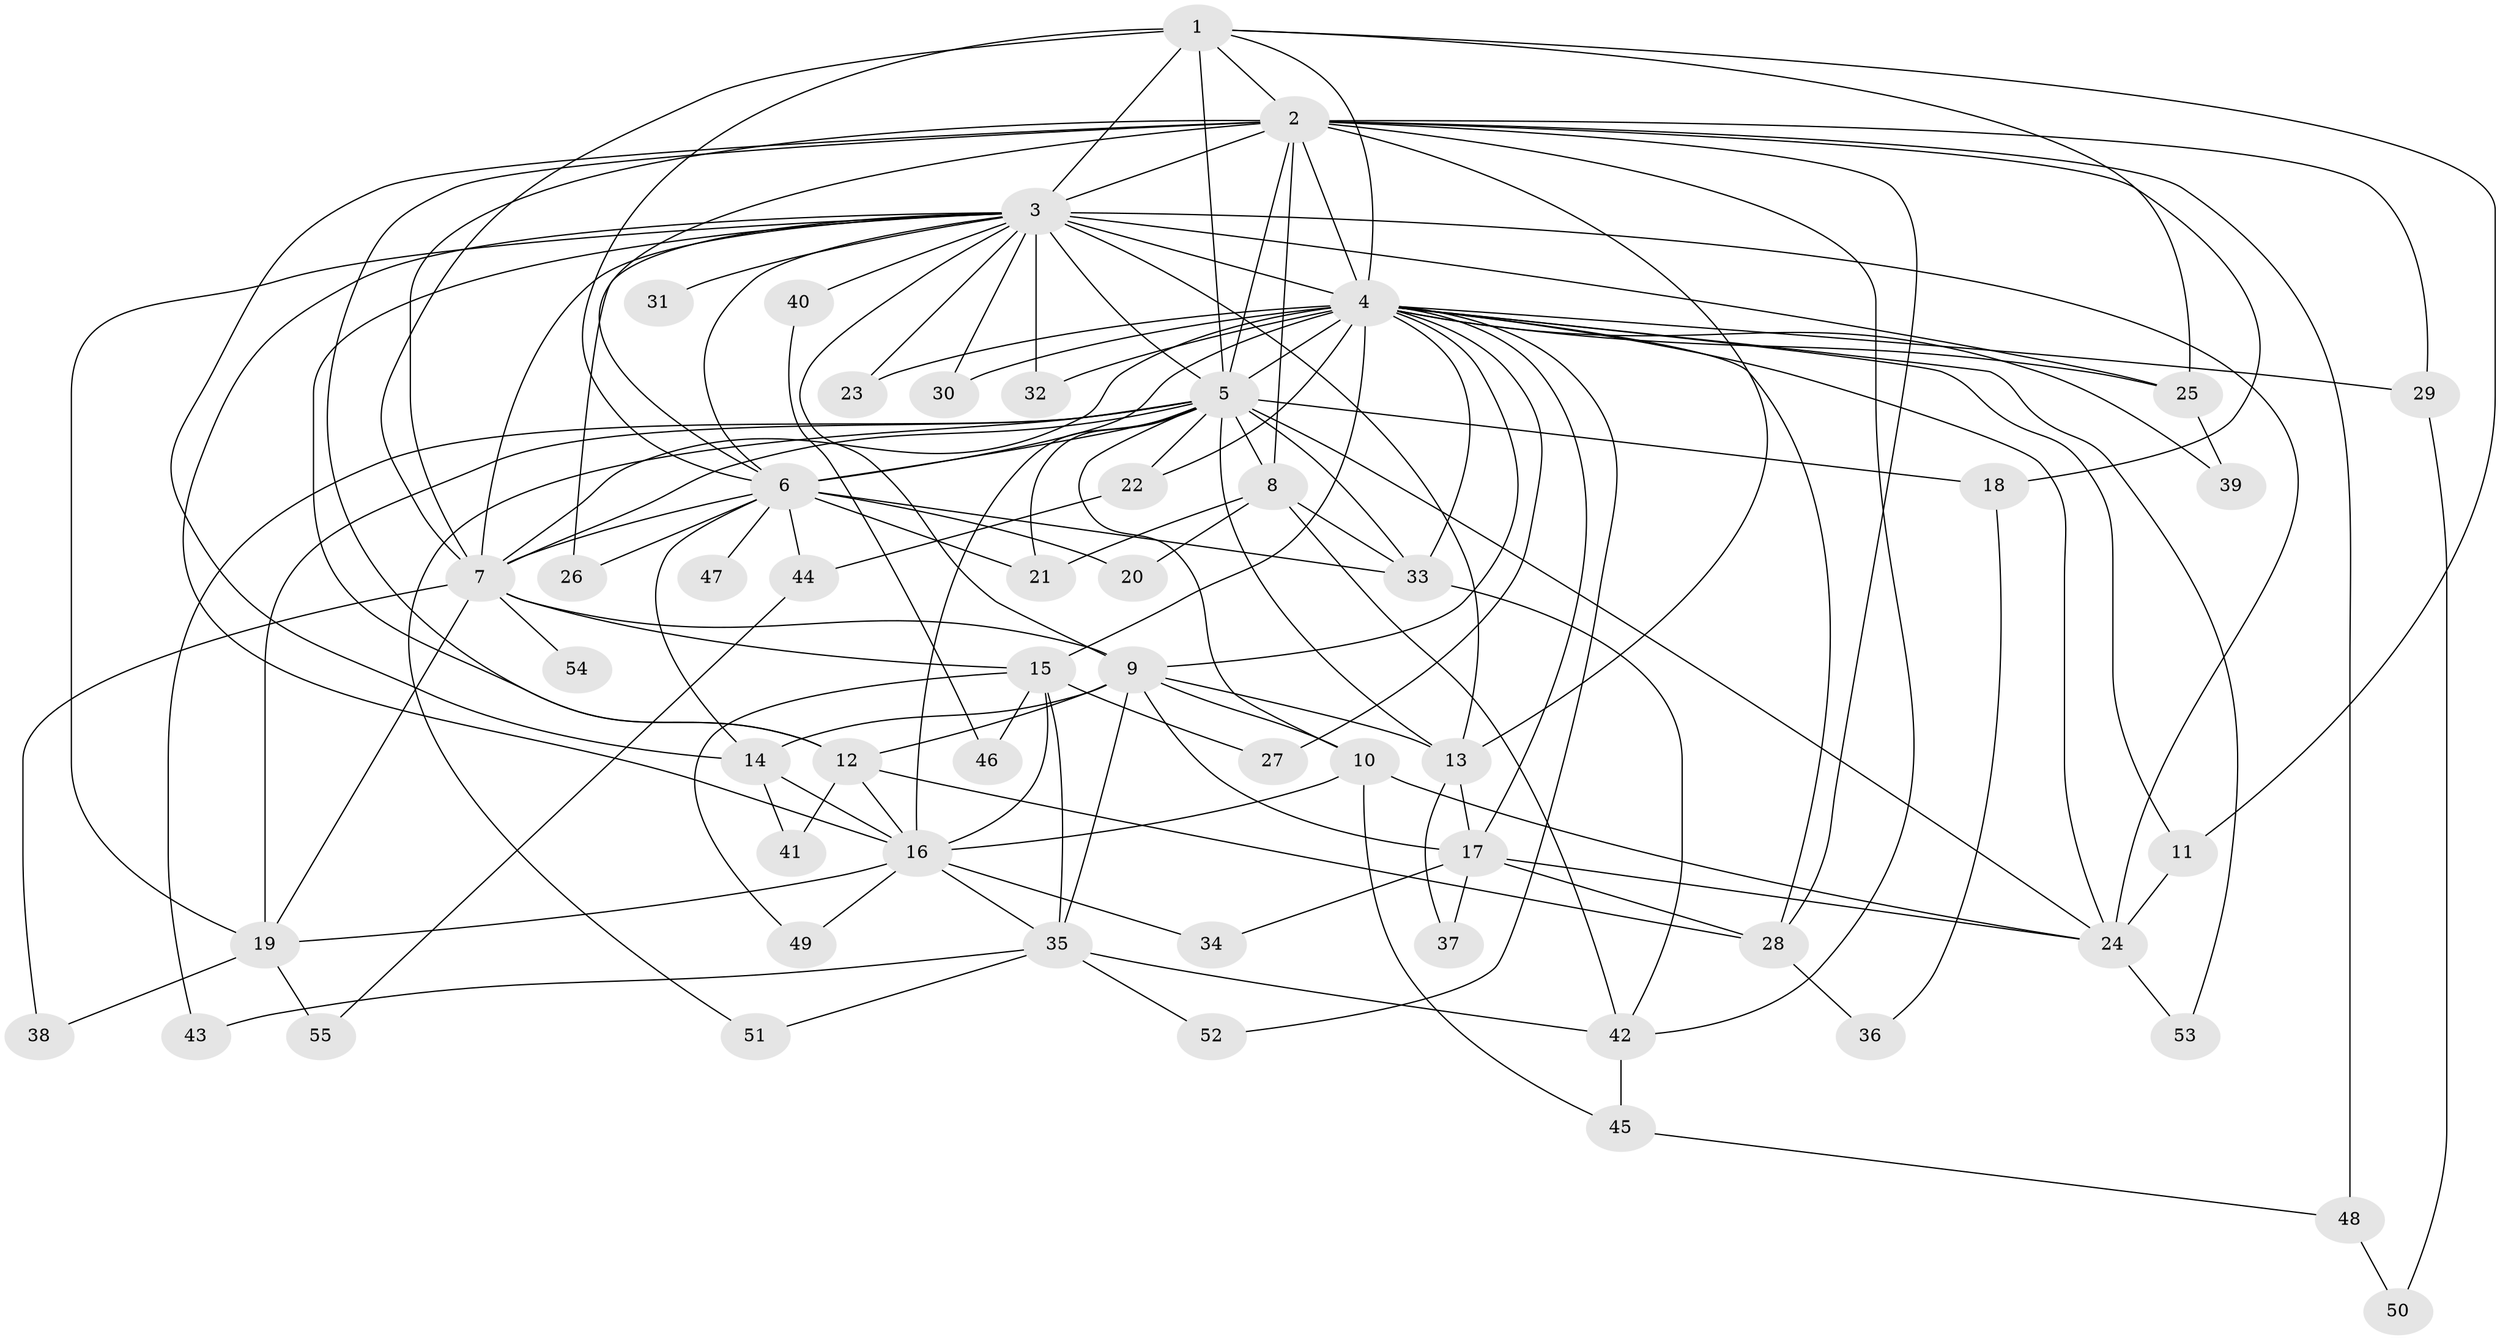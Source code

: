 // original degree distribution, {16: 0.009174311926605505, 21: 0.009174311926605505, 25: 0.009174311926605505, 19: 0.009174311926605505, 24: 0.01834862385321101, 13: 0.009174311926605505, 18: 0.01834862385321101, 17: 0.009174311926605505, 2: 0.5229357798165137, 7: 0.027522935779816515, 5: 0.05504587155963303, 8: 0.009174311926605505, 6: 0.045871559633027525, 3: 0.1834862385321101, 4: 0.06422018348623854}
// Generated by graph-tools (version 1.1) at 2025/34/03/09/25 02:34:58]
// undirected, 55 vertices, 138 edges
graph export_dot {
graph [start="1"]
  node [color=gray90,style=filled];
  1;
  2;
  3;
  4;
  5;
  6;
  7;
  8;
  9;
  10;
  11;
  12;
  13;
  14;
  15;
  16;
  17;
  18;
  19;
  20;
  21;
  22;
  23;
  24;
  25;
  26;
  27;
  28;
  29;
  30;
  31;
  32;
  33;
  34;
  35;
  36;
  37;
  38;
  39;
  40;
  41;
  42;
  43;
  44;
  45;
  46;
  47;
  48;
  49;
  50;
  51;
  52;
  53;
  54;
  55;
  1 -- 2 [weight=1.0];
  1 -- 3 [weight=3.0];
  1 -- 4 [weight=2.0];
  1 -- 5 [weight=6.0];
  1 -- 6 [weight=1.0];
  1 -- 7 [weight=1.0];
  1 -- 11 [weight=1.0];
  1 -- 25 [weight=1.0];
  2 -- 3 [weight=2.0];
  2 -- 4 [weight=3.0];
  2 -- 5 [weight=2.0];
  2 -- 6 [weight=1.0];
  2 -- 7 [weight=1.0];
  2 -- 8 [weight=3.0];
  2 -- 12 [weight=1.0];
  2 -- 13 [weight=1.0];
  2 -- 14 [weight=1.0];
  2 -- 18 [weight=1.0];
  2 -- 28 [weight=1.0];
  2 -- 29 [weight=1.0];
  2 -- 42 [weight=1.0];
  2 -- 48 [weight=1.0];
  3 -- 4 [weight=4.0];
  3 -- 5 [weight=5.0];
  3 -- 6 [weight=3.0];
  3 -- 7 [weight=2.0];
  3 -- 9 [weight=1.0];
  3 -- 12 [weight=1.0];
  3 -- 13 [weight=1.0];
  3 -- 16 [weight=1.0];
  3 -- 19 [weight=1.0];
  3 -- 23 [weight=1.0];
  3 -- 24 [weight=1.0];
  3 -- 25 [weight=1.0];
  3 -- 26 [weight=1.0];
  3 -- 30 [weight=2.0];
  3 -- 31 [weight=2.0];
  3 -- 32 [weight=3.0];
  3 -- 40 [weight=1.0];
  4 -- 5 [weight=5.0];
  4 -- 6 [weight=2.0];
  4 -- 7 [weight=4.0];
  4 -- 9 [weight=1.0];
  4 -- 11 [weight=2.0];
  4 -- 15 [weight=1.0];
  4 -- 17 [weight=1.0];
  4 -- 22 [weight=1.0];
  4 -- 23 [weight=1.0];
  4 -- 24 [weight=2.0];
  4 -- 25 [weight=1.0];
  4 -- 27 [weight=1.0];
  4 -- 28 [weight=1.0];
  4 -- 29 [weight=1.0];
  4 -- 30 [weight=1.0];
  4 -- 32 [weight=1.0];
  4 -- 33 [weight=1.0];
  4 -- 39 [weight=1.0];
  4 -- 52 [weight=1.0];
  4 -- 53 [weight=1.0];
  5 -- 6 [weight=2.0];
  5 -- 7 [weight=2.0];
  5 -- 8 [weight=8.0];
  5 -- 10 [weight=1.0];
  5 -- 13 [weight=1.0];
  5 -- 16 [weight=2.0];
  5 -- 18 [weight=1.0];
  5 -- 19 [weight=2.0];
  5 -- 21 [weight=2.0];
  5 -- 22 [weight=1.0];
  5 -- 24 [weight=2.0];
  5 -- 33 [weight=1.0];
  5 -- 43 [weight=1.0];
  5 -- 51 [weight=1.0];
  6 -- 7 [weight=1.0];
  6 -- 14 [weight=1.0];
  6 -- 20 [weight=1.0];
  6 -- 21 [weight=1.0];
  6 -- 26 [weight=1.0];
  6 -- 33 [weight=1.0];
  6 -- 44 [weight=1.0];
  6 -- 47 [weight=1.0];
  7 -- 9 [weight=2.0];
  7 -- 15 [weight=1.0];
  7 -- 19 [weight=1.0];
  7 -- 38 [weight=1.0];
  7 -- 54 [weight=1.0];
  8 -- 20 [weight=1.0];
  8 -- 21 [weight=1.0];
  8 -- 33 [weight=2.0];
  8 -- 42 [weight=1.0];
  9 -- 10 [weight=1.0];
  9 -- 12 [weight=1.0];
  9 -- 13 [weight=1.0];
  9 -- 14 [weight=1.0];
  9 -- 17 [weight=1.0];
  9 -- 35 [weight=1.0];
  10 -- 16 [weight=1.0];
  10 -- 24 [weight=1.0];
  10 -- 45 [weight=1.0];
  11 -- 24 [weight=5.0];
  12 -- 16 [weight=1.0];
  12 -- 28 [weight=1.0];
  12 -- 41 [weight=1.0];
  13 -- 17 [weight=1.0];
  13 -- 37 [weight=1.0];
  14 -- 16 [weight=1.0];
  14 -- 41 [weight=1.0];
  15 -- 16 [weight=1.0];
  15 -- 27 [weight=1.0];
  15 -- 35 [weight=1.0];
  15 -- 46 [weight=1.0];
  15 -- 49 [weight=1.0];
  16 -- 19 [weight=1.0];
  16 -- 34 [weight=1.0];
  16 -- 35 [weight=1.0];
  16 -- 49 [weight=1.0];
  17 -- 24 [weight=1.0];
  17 -- 28 [weight=1.0];
  17 -- 34 [weight=1.0];
  17 -- 37 [weight=1.0];
  18 -- 36 [weight=1.0];
  19 -- 38 [weight=1.0];
  19 -- 55 [weight=1.0];
  22 -- 44 [weight=1.0];
  24 -- 53 [weight=1.0];
  25 -- 39 [weight=1.0];
  28 -- 36 [weight=1.0];
  29 -- 50 [weight=1.0];
  33 -- 42 [weight=1.0];
  35 -- 42 [weight=1.0];
  35 -- 43 [weight=1.0];
  35 -- 51 [weight=1.0];
  35 -- 52 [weight=1.0];
  40 -- 46 [weight=1.0];
  42 -- 45 [weight=1.0];
  44 -- 55 [weight=1.0];
  45 -- 48 [weight=1.0];
  48 -- 50 [weight=1.0];
}
